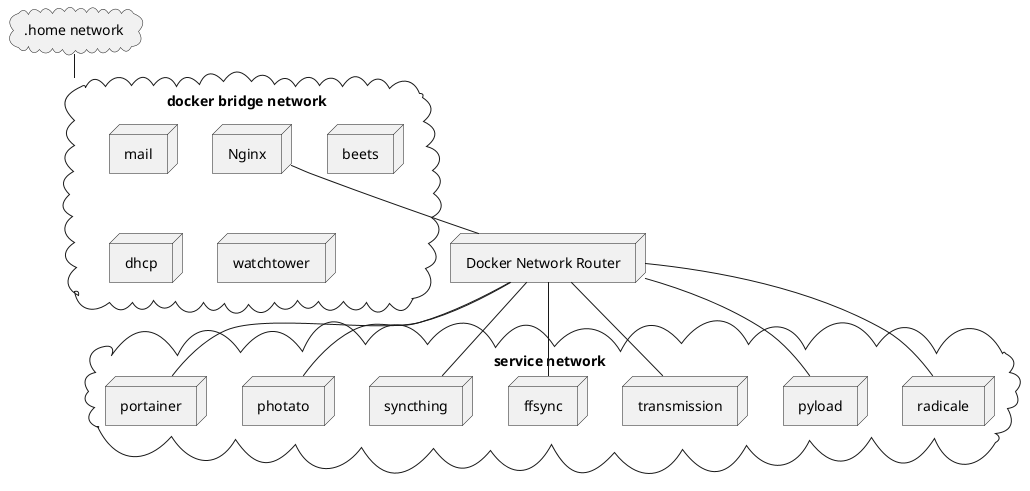  @startuml
cloud ".home network" as HomeNet

cloud "docker bridge network" as BridgeNet {
node "Nginx" as nginx
node "mail" as BN1
node "beets" as BN2
node "dhcp" as BN3
node "watchtower" as BN4
}
 
node "Docker Network Router" as DockerRouter 
 
nginx -down- DockerRouter
 
cloud "service network" as InternalNet {
node "radicale" as N1
node "pyload" as N2
node "transmission" as N3
node "ffsync" as N4
node "syncthing" as N5
node "photato" as N6
node "portainer" as N7
}

DockerRouter -- N1
DockerRouter -- N2
DockerRouter -- N3
DockerRouter -- N4
DockerRouter -- N5
DockerRouter -- N6
DockerRouter -- N7

HomeNet -- BridgeNet
@enduml